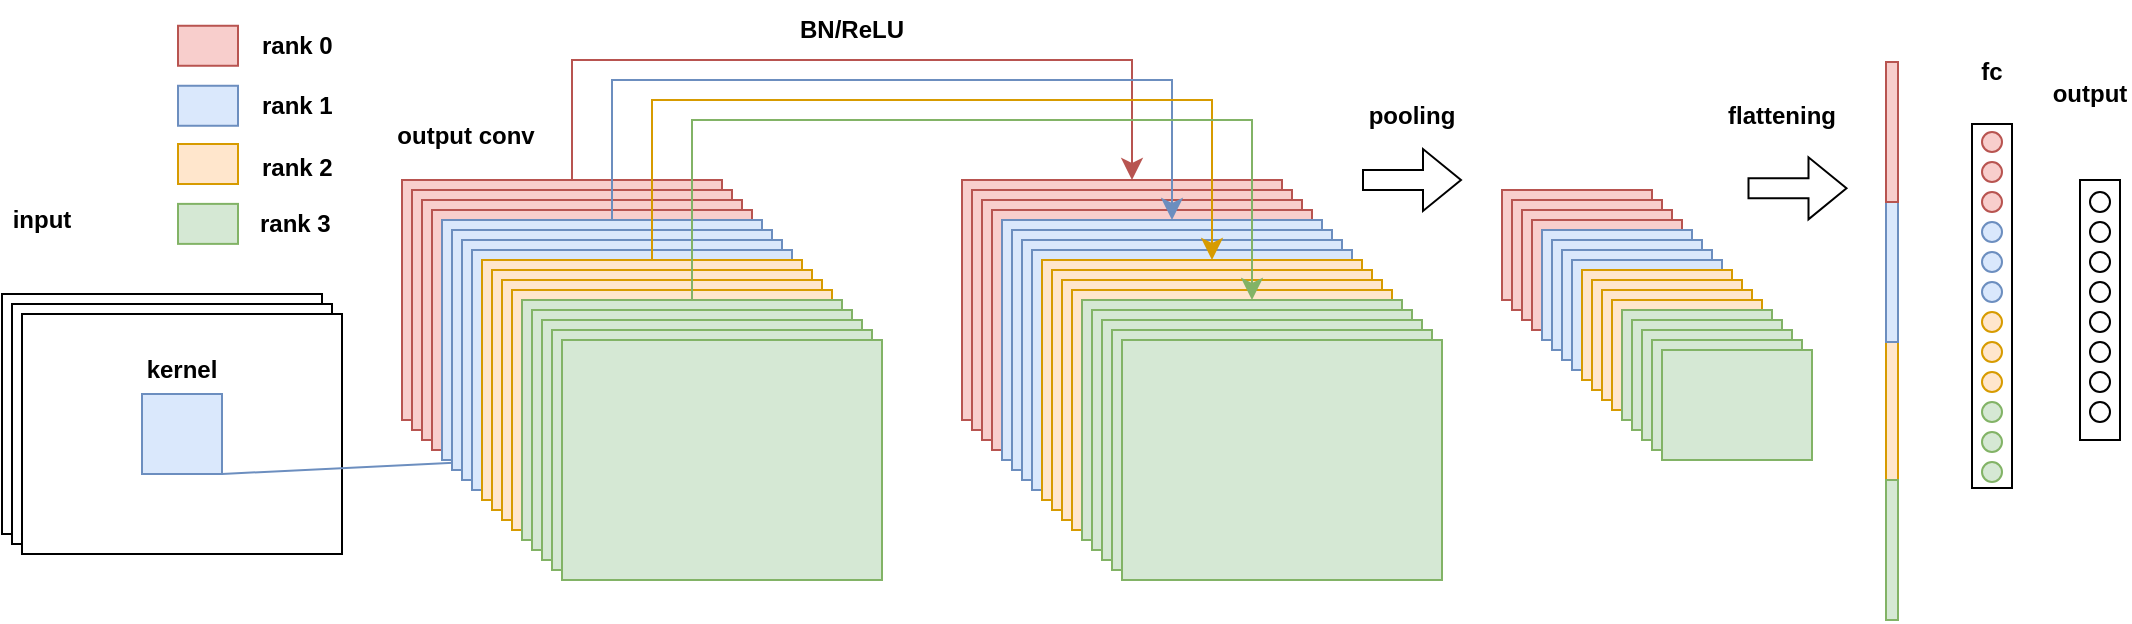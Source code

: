 <mxfile version="21.7.5" type="device">
  <diagram id="QJjx0-fPxzvcmYibJWj1" name="Page-1">
    <mxGraphModel dx="2026" dy="891" grid="1" gridSize="10" guides="1" tooltips="1" connect="1" arrows="1" fold="1" page="1" pageScale="1" pageWidth="827" pageHeight="583" math="0" shadow="0">
      <root>
        <mxCell id="0" />
        <mxCell id="1" parent="0" />
        <mxCell id="W2sZAfdM7DxVgBCfhYmm-91" value="" style="rounded=0;whiteSpace=wrap;html=1;" parent="1" vertex="1">
          <mxGeometry x="426" y="204" width="20" height="182" as="geometry" />
        </mxCell>
        <mxCell id="W2sZAfdM7DxVgBCfhYmm-24" value="" style="verticalLabelPosition=bottom;verticalAlign=top;html=1;shape=mxgraph.basic.layered_rect;dx=10;outlineConnect=0;whiteSpace=wrap;direction=west;" parent="1" vertex="1">
          <mxGeometry x="-559" y="289" width="170" height="130" as="geometry" />
        </mxCell>
        <mxCell id="W2sZAfdM7DxVgBCfhYmm-19" value="" style="rounded=0;whiteSpace=wrap;html=1;" parent="1" vertex="1">
          <mxGeometry x="-236.25" y="339" width="14.5" height="15" as="geometry" />
        </mxCell>
        <mxCell id="W2sZAfdM7DxVgBCfhYmm-12" value="" style="rounded=0;whiteSpace=wrap;html=1;" parent="1" vertex="1">
          <mxGeometry x="-220" y="314" width="20" height="20" as="geometry" />
        </mxCell>
        <mxCell id="4f-DMQIj-ya-iA7LCkDa-31" value="&lt;b&gt;input&lt;/b&gt;" style="text;html=1;strokeColor=none;fillColor=none;align=center;verticalAlign=middle;whiteSpace=wrap;rounded=0;" parent="1" vertex="1">
          <mxGeometry x="-559" y="237" width="40" height="30" as="geometry" />
        </mxCell>
        <mxCell id="4f-DMQIj-ya-iA7LCkDa-50" value="rank 0" style="text;html=1;strokeColor=none;fillColor=none;align=left;verticalAlign=middle;whiteSpace=wrap;rounded=0;fontStyle=1" parent="1" vertex="1">
          <mxGeometry x="-431" y="153" width="56" height="23.88" as="geometry" />
        </mxCell>
        <mxCell id="4f-DMQIj-ya-iA7LCkDa-51" value="rank 1&amp;nbsp;" style="text;html=1;strokeColor=none;fillColor=none;align=left;verticalAlign=middle;whiteSpace=wrap;rounded=0;fontStyle=1" parent="1" vertex="1">
          <mxGeometry x="-431" y="183" width="56" height="23.88" as="geometry" />
        </mxCell>
        <mxCell id="4f-DMQIj-ya-iA7LCkDa-52" value="rank 2" style="text;html=1;strokeColor=none;fillColor=none;align=left;verticalAlign=middle;whiteSpace=wrap;rounded=0;fontStyle=1" parent="1" vertex="1">
          <mxGeometry x="-431" y="214.06" width="56" height="23.88" as="geometry" />
        </mxCell>
        <mxCell id="4f-DMQIj-ya-iA7LCkDa-53" value="rank 3" style="text;html=1;strokeColor=none;fillColor=none;align=left;verticalAlign=middle;whiteSpace=wrap;rounded=0;fontStyle=1" parent="1" vertex="1">
          <mxGeometry x="-432" y="242.06" width="57" height="23.88" as="geometry" />
        </mxCell>
        <mxCell id="W2sZAfdM7DxVgBCfhYmm-6" value="" style="verticalLabelPosition=bottom;verticalAlign=top;html=1;shape=mxgraph.basic.layered_rect;dx=10;outlineConnect=0;whiteSpace=wrap;direction=west;fillColor=#f8cecc;strokeColor=#b85450;" parent="1" vertex="1">
          <mxGeometry x="-359" y="232" width="170" height="130" as="geometry" />
        </mxCell>
        <mxCell id="W2sZAfdM7DxVgBCfhYmm-13" value="" style="rounded=0;whiteSpace=wrap;html=1;fillColor=#dae8fc;strokeColor=#6c8ebf;" parent="1" vertex="1">
          <mxGeometry x="-489" y="339" width="40" height="40" as="geometry" />
        </mxCell>
        <mxCell id="W2sZAfdM7DxVgBCfhYmm-23" value="" style="endArrow=none;html=1;rounded=0;exitX=1;exitY=1;exitDx=0;exitDy=0;fillColor=#dae8fc;strokeColor=#6c8ebf;" parent="1" source="W2sZAfdM7DxVgBCfhYmm-13" target="W2sZAfdM7DxVgBCfhYmm-33" edge="1">
          <mxGeometry width="50" height="50" relative="1" as="geometry">
            <mxPoint x="-234.25" y="467" as="sourcePoint" />
            <mxPoint x="-309" y="474" as="targetPoint" />
          </mxGeometry>
        </mxCell>
        <mxCell id="W2sZAfdM7DxVgBCfhYmm-25" value="&lt;b&gt;kernel&lt;/b&gt;" style="text;html=1;strokeColor=none;fillColor=none;align=center;verticalAlign=middle;whiteSpace=wrap;rounded=0;" parent="1" vertex="1">
          <mxGeometry x="-489" y="312" width="40" height="30" as="geometry" />
        </mxCell>
        <mxCell id="W2sZAfdM7DxVgBCfhYmm-27" value="" style="verticalLabelPosition=bottom;verticalAlign=top;html=1;shape=mxgraph.basic.layered_rect;dx=10;outlineConnect=0;whiteSpace=wrap;direction=west;fillColor=#f8cecc;strokeColor=#b85450;" parent="1" vertex="1">
          <mxGeometry x="-349" y="242" width="170" height="130" as="geometry" />
        </mxCell>
        <mxCell id="W2sZAfdM7DxVgBCfhYmm-28" value="" style="verticalLabelPosition=bottom;verticalAlign=top;html=1;shape=mxgraph.basic.layered_rect;dx=10;outlineConnect=0;whiteSpace=wrap;direction=west;fillColor=#dae8fc;strokeColor=#6c8ebf;" parent="1" vertex="1">
          <mxGeometry x="-339" y="252" width="170" height="130" as="geometry" />
        </mxCell>
        <mxCell id="W2sZAfdM7DxVgBCfhYmm-29" value="" style="verticalLabelPosition=bottom;verticalAlign=top;html=1;shape=mxgraph.basic.layered_rect;dx=10;outlineConnect=0;whiteSpace=wrap;direction=west;fillColor=#dae8fc;strokeColor=#6c8ebf;" parent="1" vertex="1">
          <mxGeometry x="-329" y="262" width="170" height="130" as="geometry" />
        </mxCell>
        <mxCell id="W2sZAfdM7DxVgBCfhYmm-30" value="" style="verticalLabelPosition=bottom;verticalAlign=top;html=1;shape=mxgraph.basic.layered_rect;dx=10;outlineConnect=0;whiteSpace=wrap;direction=west;fillColor=#ffe6cc;strokeColor=#d79b00;" parent="1" vertex="1">
          <mxGeometry x="-319" y="272" width="170" height="130" as="geometry" />
        </mxCell>
        <mxCell id="W2sZAfdM7DxVgBCfhYmm-31" value="" style="verticalLabelPosition=bottom;verticalAlign=top;html=1;shape=mxgraph.basic.layered_rect;dx=10;outlineConnect=0;whiteSpace=wrap;direction=west;fillColor=#ffe6cc;strokeColor=#d79b00;" parent="1" vertex="1">
          <mxGeometry x="-309" y="282" width="170" height="130" as="geometry" />
        </mxCell>
        <mxCell id="W2sZAfdM7DxVgBCfhYmm-32" value="" style="verticalLabelPosition=bottom;verticalAlign=top;html=1;shape=mxgraph.basic.layered_rect;dx=10;outlineConnect=0;whiteSpace=wrap;direction=west;fillColor=#d5e8d4;strokeColor=#82b366;" parent="1" vertex="1">
          <mxGeometry x="-299" y="292" width="170" height="130" as="geometry" />
        </mxCell>
        <mxCell id="W2sZAfdM7DxVgBCfhYmm-33" value="" style="verticalLabelPosition=bottom;verticalAlign=top;html=1;shape=mxgraph.basic.layered_rect;dx=10;outlineConnect=0;whiteSpace=wrap;direction=west;fillColor=#d5e8d4;strokeColor=#82b366;" parent="1" vertex="1">
          <mxGeometry x="-289" y="302" width="170" height="130" as="geometry" />
        </mxCell>
        <mxCell id="W2sZAfdM7DxVgBCfhYmm-36" value="&lt;b&gt;output conv&lt;/b&gt;" style="text;html=1;strokeColor=none;fillColor=none;align=center;verticalAlign=middle;whiteSpace=wrap;rounded=0;" parent="1" vertex="1">
          <mxGeometry x="-372" y="195" width="90" height="30" as="geometry" />
        </mxCell>
        <mxCell id="W2sZAfdM7DxVgBCfhYmm-38" value="" style="rounded=0;whiteSpace=wrap;html=1;" parent="1" vertex="1">
          <mxGeometry x="43.75" y="339" width="14.5" height="15" as="geometry" />
        </mxCell>
        <mxCell id="W2sZAfdM7DxVgBCfhYmm-39" value="" style="rounded=0;whiteSpace=wrap;html=1;" parent="1" vertex="1">
          <mxGeometry x="60" y="314" width="20" height="20" as="geometry" />
        </mxCell>
        <mxCell id="W2sZAfdM7DxVgBCfhYmm-40" value="" style="verticalLabelPosition=bottom;verticalAlign=top;html=1;shape=mxgraph.basic.layered_rect;dx=10;outlineConnect=0;whiteSpace=wrap;direction=west;fillColor=#f8cecc;strokeColor=#b85450;" parent="1" vertex="1">
          <mxGeometry x="-79" y="232" width="170" height="130" as="geometry" />
        </mxCell>
        <mxCell id="W2sZAfdM7DxVgBCfhYmm-41" value="" style="verticalLabelPosition=bottom;verticalAlign=top;html=1;shape=mxgraph.basic.layered_rect;dx=10;outlineConnect=0;whiteSpace=wrap;direction=west;fillColor=#f8cecc;strokeColor=#b85450;" parent="1" vertex="1">
          <mxGeometry x="-69" y="242" width="170" height="130" as="geometry" />
        </mxCell>
        <mxCell id="W2sZAfdM7DxVgBCfhYmm-42" value="" style="verticalLabelPosition=bottom;verticalAlign=top;html=1;shape=mxgraph.basic.layered_rect;dx=10;outlineConnect=0;whiteSpace=wrap;direction=west;fillColor=#dae8fc;strokeColor=#6c8ebf;" parent="1" vertex="1">
          <mxGeometry x="-59" y="252" width="170" height="130" as="geometry" />
        </mxCell>
        <mxCell id="W2sZAfdM7DxVgBCfhYmm-43" value="" style="verticalLabelPosition=bottom;verticalAlign=top;html=1;shape=mxgraph.basic.layered_rect;dx=10;outlineConnect=0;whiteSpace=wrap;direction=west;fillColor=#dae8fc;strokeColor=#6c8ebf;" parent="1" vertex="1">
          <mxGeometry x="-49" y="262" width="170" height="130" as="geometry" />
        </mxCell>
        <mxCell id="W2sZAfdM7DxVgBCfhYmm-44" value="" style="verticalLabelPosition=bottom;verticalAlign=top;html=1;shape=mxgraph.basic.layered_rect;dx=10;outlineConnect=0;whiteSpace=wrap;direction=west;fillColor=#ffe6cc;strokeColor=#d79b00;" parent="1" vertex="1">
          <mxGeometry x="-39" y="272" width="170" height="130" as="geometry" />
        </mxCell>
        <mxCell id="W2sZAfdM7DxVgBCfhYmm-45" value="" style="verticalLabelPosition=bottom;verticalAlign=top;html=1;shape=mxgraph.basic.layered_rect;dx=10;outlineConnect=0;whiteSpace=wrap;direction=west;fillColor=#ffe6cc;strokeColor=#d79b00;" parent="1" vertex="1">
          <mxGeometry x="-29" y="282" width="170" height="130" as="geometry" />
        </mxCell>
        <mxCell id="W2sZAfdM7DxVgBCfhYmm-46" value="" style="verticalLabelPosition=bottom;verticalAlign=top;html=1;shape=mxgraph.basic.layered_rect;dx=10;outlineConnect=0;whiteSpace=wrap;direction=west;fillColor=#d5e8d4;strokeColor=#82b366;" parent="1" vertex="1">
          <mxGeometry x="-19" y="292" width="170" height="130" as="geometry" />
        </mxCell>
        <mxCell id="W2sZAfdM7DxVgBCfhYmm-47" value="" style="verticalLabelPosition=bottom;verticalAlign=top;html=1;shape=mxgraph.basic.layered_rect;dx=10;outlineConnect=0;whiteSpace=wrap;direction=west;fillColor=#d5e8d4;strokeColor=#82b366;" parent="1" vertex="1">
          <mxGeometry x="-9" y="302" width="170" height="130" as="geometry" />
        </mxCell>
        <mxCell id="W2sZAfdM7DxVgBCfhYmm-52" value="" style="edgeStyle=elbowEdgeStyle;elbow=horizontal;endArrow=classic;html=1;curved=0;rounded=0;endSize=8;startSize=8;fillColor=#f8cecc;strokeColor=#b85450;" parent="1" source="W2sZAfdM7DxVgBCfhYmm-6" target="W2sZAfdM7DxVgBCfhYmm-40" edge="1">
          <mxGeometry width="50" height="50" relative="1" as="geometry">
            <mxPoint x="-59" y="282" as="sourcePoint" />
            <mxPoint x="-9" y="232" as="targetPoint" />
            <Array as="points">
              <mxPoint x="-119" y="172" />
            </Array>
          </mxGeometry>
        </mxCell>
        <mxCell id="W2sZAfdM7DxVgBCfhYmm-53" value="" style="edgeStyle=elbowEdgeStyle;elbow=horizontal;endArrow=classic;html=1;curved=0;rounded=0;endSize=8;startSize=8;fillColor=#dae8fc;strokeColor=#6c8ebf;" parent="1" source="W2sZAfdM7DxVgBCfhYmm-28" target="W2sZAfdM7DxVgBCfhYmm-42" edge="1">
          <mxGeometry width="50" height="50" relative="1" as="geometry">
            <mxPoint x="-264" y="242" as="sourcePoint" />
            <mxPoint x="16" y="242" as="targetPoint" />
            <Array as="points">
              <mxPoint x="-109" y="182" />
            </Array>
          </mxGeometry>
        </mxCell>
        <mxCell id="W2sZAfdM7DxVgBCfhYmm-54" value="" style="edgeStyle=elbowEdgeStyle;elbow=horizontal;endArrow=classic;html=1;curved=0;rounded=0;endSize=8;startSize=8;fillColor=#ffe6cc;strokeColor=#d79b00;" parent="1" source="W2sZAfdM7DxVgBCfhYmm-30" target="W2sZAfdM7DxVgBCfhYmm-44" edge="1">
          <mxGeometry width="50" height="50" relative="1" as="geometry">
            <mxPoint x="-244" y="262" as="sourcePoint" />
            <mxPoint x="36" y="262" as="targetPoint" />
            <Array as="points">
              <mxPoint x="-99" y="192" />
            </Array>
          </mxGeometry>
        </mxCell>
        <mxCell id="W2sZAfdM7DxVgBCfhYmm-55" value="" style="edgeStyle=elbowEdgeStyle;elbow=horizontal;endArrow=classic;html=1;curved=0;rounded=0;endSize=8;startSize=8;fillColor=#d5e8d4;strokeColor=#82b366;" parent="1" source="W2sZAfdM7DxVgBCfhYmm-32" target="W2sZAfdM7DxVgBCfhYmm-46" edge="1">
          <mxGeometry width="50" height="50" relative="1" as="geometry">
            <mxPoint x="-224" y="282" as="sourcePoint" />
            <mxPoint x="56" y="282" as="targetPoint" />
            <Array as="points">
              <mxPoint x="-89" y="202" />
            </Array>
          </mxGeometry>
        </mxCell>
        <mxCell id="W2sZAfdM7DxVgBCfhYmm-56" value="&lt;b&gt;BN/ReLU&lt;/b&gt;" style="text;html=1;strokeColor=none;fillColor=none;align=center;verticalAlign=middle;whiteSpace=wrap;rounded=0;" parent="1" vertex="1">
          <mxGeometry x="-179" y="142.06" width="90" height="30" as="geometry" />
        </mxCell>
        <mxCell id="W2sZAfdM7DxVgBCfhYmm-57" value="" style="rounded=0;whiteSpace=wrap;html=1;" parent="1" vertex="1">
          <mxGeometry x="313.75" y="344" width="14.5" height="15" as="geometry" />
        </mxCell>
        <mxCell id="W2sZAfdM7DxVgBCfhYmm-59" value="" style="verticalLabelPosition=bottom;verticalAlign=top;html=1;shape=mxgraph.basic.layered_rect;dx=10;outlineConnect=0;whiteSpace=wrap;direction=west;fillColor=#f8cecc;strokeColor=#b85450;" parent="1" vertex="1">
          <mxGeometry x="191" y="237" width="85" height="65" as="geometry" />
        </mxCell>
        <mxCell id="W2sZAfdM7DxVgBCfhYmm-60" value="" style="verticalLabelPosition=bottom;verticalAlign=top;html=1;shape=mxgraph.basic.layered_rect;dx=10;outlineConnect=0;whiteSpace=wrap;direction=west;fillColor=#f8cecc;strokeColor=#b85450;" parent="1" vertex="1">
          <mxGeometry x="201" y="247" width="85" height="65" as="geometry" />
        </mxCell>
        <mxCell id="W2sZAfdM7DxVgBCfhYmm-61" value="" style="verticalLabelPosition=bottom;verticalAlign=top;html=1;shape=mxgraph.basic.layered_rect;dx=10;outlineConnect=0;whiteSpace=wrap;direction=west;fillColor=#dae8fc;strokeColor=#6c8ebf;" parent="1" vertex="1">
          <mxGeometry x="211" y="257" width="85" height="65" as="geometry" />
        </mxCell>
        <mxCell id="W2sZAfdM7DxVgBCfhYmm-62" value="" style="verticalLabelPosition=bottom;verticalAlign=top;html=1;shape=mxgraph.basic.layered_rect;dx=10;outlineConnect=0;whiteSpace=wrap;direction=west;fillColor=#dae8fc;strokeColor=#6c8ebf;" parent="1" vertex="1">
          <mxGeometry x="221" y="267" width="85" height="65" as="geometry" />
        </mxCell>
        <mxCell id="W2sZAfdM7DxVgBCfhYmm-63" value="" style="verticalLabelPosition=bottom;verticalAlign=top;html=1;shape=mxgraph.basic.layered_rect;dx=10;outlineConnect=0;whiteSpace=wrap;direction=west;fillColor=#ffe6cc;strokeColor=#d79b00;" parent="1" vertex="1">
          <mxGeometry x="231" y="277" width="85" height="65" as="geometry" />
        </mxCell>
        <mxCell id="W2sZAfdM7DxVgBCfhYmm-64" value="" style="verticalLabelPosition=bottom;verticalAlign=top;html=1;shape=mxgraph.basic.layered_rect;dx=10;outlineConnect=0;whiteSpace=wrap;direction=west;fillColor=#ffe6cc;strokeColor=#d79b00;" parent="1" vertex="1">
          <mxGeometry x="241" y="287" width="85" height="65" as="geometry" />
        </mxCell>
        <mxCell id="W2sZAfdM7DxVgBCfhYmm-65" value="" style="verticalLabelPosition=bottom;verticalAlign=top;html=1;shape=mxgraph.basic.layered_rect;dx=10;outlineConnect=0;whiteSpace=wrap;direction=west;fillColor=#d5e8d4;strokeColor=#82b366;" parent="1" vertex="1">
          <mxGeometry x="251" y="297" width="85" height="65" as="geometry" />
        </mxCell>
        <mxCell id="W2sZAfdM7DxVgBCfhYmm-66" value="" style="verticalLabelPosition=bottom;verticalAlign=top;html=1;shape=mxgraph.basic.layered_rect;dx=10;outlineConnect=0;whiteSpace=wrap;direction=west;fillColor=#d5e8d4;strokeColor=#82b366;" parent="1" vertex="1">
          <mxGeometry x="261" y="307" width="85" height="65" as="geometry" />
        </mxCell>
        <mxCell id="W2sZAfdM7DxVgBCfhYmm-67" value="&lt;b&gt;pooling&lt;/b&gt;" style="text;html=1;strokeColor=none;fillColor=none;align=center;verticalAlign=middle;whiteSpace=wrap;rounded=0;" parent="1" vertex="1">
          <mxGeometry x="101" y="184.94" width="90" height="30" as="geometry" />
        </mxCell>
        <mxCell id="W2sZAfdM7DxVgBCfhYmm-68" value="" style="shape=flexArrow;endArrow=classic;html=1;rounded=0;" parent="1" edge="1">
          <mxGeometry width="50" height="50" relative="1" as="geometry">
            <mxPoint x="121" y="232.0" as="sourcePoint" />
            <mxPoint x="171" y="232.0" as="targetPoint" />
          </mxGeometry>
        </mxCell>
        <mxCell id="W2sZAfdM7DxVgBCfhYmm-69" value="" style="shape=flexArrow;endArrow=classic;html=1;rounded=0;" parent="1" edge="1">
          <mxGeometry width="50" height="50" relative="1" as="geometry">
            <mxPoint x="313.75" y="236.17" as="sourcePoint" />
            <mxPoint x="363.75" y="236.17" as="targetPoint" />
          </mxGeometry>
        </mxCell>
        <mxCell id="W2sZAfdM7DxVgBCfhYmm-70" value="&lt;b&gt;flattening&lt;/b&gt;" style="text;html=1;strokeColor=none;fillColor=none;align=center;verticalAlign=middle;whiteSpace=wrap;rounded=0;" parent="1" vertex="1">
          <mxGeometry x="286" y="184.94" width="90" height="30" as="geometry" />
        </mxCell>
        <mxCell id="W2sZAfdM7DxVgBCfhYmm-71" value="" style="rounded=0;whiteSpace=wrap;html=1;fillColor=#ffe6cc;strokeColor=#d79b00;" parent="1" vertex="1">
          <mxGeometry x="383" y="312" width="6" height="70" as="geometry" />
        </mxCell>
        <mxCell id="W2sZAfdM7DxVgBCfhYmm-72" value="" style="rounded=0;whiteSpace=wrap;html=1;fillColor=#dae8fc;strokeColor=#6c8ebf;" parent="1" vertex="1">
          <mxGeometry x="383" y="243" width="6" height="70" as="geometry" />
        </mxCell>
        <mxCell id="W2sZAfdM7DxVgBCfhYmm-73" value="" style="rounded=0;whiteSpace=wrap;html=1;fillColor=#f8cecc;strokeColor=#b85450;" parent="1" vertex="1">
          <mxGeometry x="383" y="173" width="6" height="70" as="geometry" />
        </mxCell>
        <mxCell id="W2sZAfdM7DxVgBCfhYmm-74" value="" style="rounded=0;whiteSpace=wrap;html=1;fillColor=#d5e8d4;strokeColor=#82b366;" parent="1" vertex="1">
          <mxGeometry x="383" y="382" width="6" height="70" as="geometry" />
        </mxCell>
        <mxCell id="W2sZAfdM7DxVgBCfhYmm-75" value="" style="rounded=0;whiteSpace=wrap;html=1;fillColor=#f8cecc;strokeColor=#b85450;" parent="1" vertex="1">
          <mxGeometry x="-471" y="154.88" width="30" height="20" as="geometry" />
        </mxCell>
        <mxCell id="W2sZAfdM7DxVgBCfhYmm-76" value="" style="rounded=0;whiteSpace=wrap;html=1;fillColor=#dae8fc;strokeColor=#6c8ebf;" parent="1" vertex="1">
          <mxGeometry x="-471" y="184.88" width="30" height="20" as="geometry" />
        </mxCell>
        <mxCell id="W2sZAfdM7DxVgBCfhYmm-77" value="" style="rounded=0;whiteSpace=wrap;html=1;fillColor=#ffe6cc;strokeColor=#d79b00;" parent="1" vertex="1">
          <mxGeometry x="-471" y="214" width="30" height="20" as="geometry" />
        </mxCell>
        <mxCell id="W2sZAfdM7DxVgBCfhYmm-78" value="" style="rounded=0;whiteSpace=wrap;html=1;fillColor=#d5e8d4;strokeColor=#82b366;" parent="1" vertex="1">
          <mxGeometry x="-471" y="243.94" width="30" height="20" as="geometry" />
        </mxCell>
        <mxCell id="W2sZAfdM7DxVgBCfhYmm-79" value="" style="ellipse;whiteSpace=wrap;html=1;aspect=fixed;fillColor=#f8cecc;strokeColor=#b85450;" parent="1" vertex="1">
          <mxGeometry x="431" y="208" width="10" height="10" as="geometry" />
        </mxCell>
        <mxCell id="W2sZAfdM7DxVgBCfhYmm-80" value="" style="ellipse;whiteSpace=wrap;html=1;aspect=fixed;fillColor=#f8cecc;strokeColor=#b85450;" parent="1" vertex="1">
          <mxGeometry x="431" y="223" width="10" height="10" as="geometry" />
        </mxCell>
        <mxCell id="W2sZAfdM7DxVgBCfhYmm-81" value="" style="ellipse;whiteSpace=wrap;html=1;aspect=fixed;fillColor=#f8cecc;strokeColor=#b85450;" parent="1" vertex="1">
          <mxGeometry x="431" y="238" width="10" height="10" as="geometry" />
        </mxCell>
        <mxCell id="W2sZAfdM7DxVgBCfhYmm-82" value="" style="ellipse;whiteSpace=wrap;html=1;aspect=fixed;fillColor=#dae8fc;strokeColor=#6c8ebf;" parent="1" vertex="1">
          <mxGeometry x="431" y="253" width="10" height="10" as="geometry" />
        </mxCell>
        <mxCell id="W2sZAfdM7DxVgBCfhYmm-83" value="" style="ellipse;whiteSpace=wrap;html=1;aspect=fixed;fillColor=#dae8fc;strokeColor=#6c8ebf;" parent="1" vertex="1">
          <mxGeometry x="431" y="268" width="10" height="10" as="geometry" />
        </mxCell>
        <mxCell id="W2sZAfdM7DxVgBCfhYmm-84" value="" style="ellipse;whiteSpace=wrap;html=1;aspect=fixed;fillColor=#dae8fc;strokeColor=#6c8ebf;" parent="1" vertex="1">
          <mxGeometry x="431" y="283" width="10" height="10" as="geometry" />
        </mxCell>
        <mxCell id="W2sZAfdM7DxVgBCfhYmm-85" value="" style="ellipse;whiteSpace=wrap;html=1;aspect=fixed;fillColor=#ffe6cc;strokeColor=#d79b00;" parent="1" vertex="1">
          <mxGeometry x="431" y="298" width="10" height="10" as="geometry" />
        </mxCell>
        <mxCell id="W2sZAfdM7DxVgBCfhYmm-86" value="" style="ellipse;whiteSpace=wrap;html=1;aspect=fixed;fillColor=#ffe6cc;strokeColor=#d79b00;" parent="1" vertex="1">
          <mxGeometry x="431" y="313" width="10" height="10" as="geometry" />
        </mxCell>
        <mxCell id="W2sZAfdM7DxVgBCfhYmm-87" value="" style="ellipse;whiteSpace=wrap;html=1;aspect=fixed;fillColor=#ffe6cc;strokeColor=#d79b00;" parent="1" vertex="1">
          <mxGeometry x="431" y="328" width="10" height="10" as="geometry" />
        </mxCell>
        <mxCell id="W2sZAfdM7DxVgBCfhYmm-88" value="" style="ellipse;whiteSpace=wrap;html=1;aspect=fixed;fillColor=#d5e8d4;strokeColor=#82b366;" parent="1" vertex="1">
          <mxGeometry x="431" y="343" width="10" height="10" as="geometry" />
        </mxCell>
        <mxCell id="W2sZAfdM7DxVgBCfhYmm-89" value="" style="ellipse;whiteSpace=wrap;html=1;aspect=fixed;fillColor=#d5e8d4;strokeColor=#82b366;" parent="1" vertex="1">
          <mxGeometry x="431" y="358" width="10" height="10" as="geometry" />
        </mxCell>
        <mxCell id="W2sZAfdM7DxVgBCfhYmm-90" value="" style="ellipse;whiteSpace=wrap;html=1;aspect=fixed;fillColor=#d5e8d4;strokeColor=#82b366;" parent="1" vertex="1">
          <mxGeometry x="431" y="373" width="10" height="10" as="geometry" />
        </mxCell>
        <mxCell id="W2sZAfdM7DxVgBCfhYmm-92" value="&lt;b&gt;fc&lt;/b&gt;" style="text;html=1;strokeColor=none;fillColor=none;align=center;verticalAlign=middle;whiteSpace=wrap;rounded=0;" parent="1" vertex="1">
          <mxGeometry x="416" y="162.94" width="40" height="30" as="geometry" />
        </mxCell>
        <mxCell id="W2sZAfdM7DxVgBCfhYmm-94" value="" style="rounded=0;whiteSpace=wrap;html=1;" parent="1" vertex="1">
          <mxGeometry x="480" y="232" width="20" height="130" as="geometry" />
        </mxCell>
        <mxCell id="W2sZAfdM7DxVgBCfhYmm-97" value="" style="ellipse;whiteSpace=wrap;html=1;aspect=fixed;" parent="1" vertex="1">
          <mxGeometry x="485" y="238" width="10" height="10" as="geometry" />
        </mxCell>
        <mxCell id="W2sZAfdM7DxVgBCfhYmm-98" value="" style="ellipse;whiteSpace=wrap;html=1;aspect=fixed;" parent="1" vertex="1">
          <mxGeometry x="485" y="253" width="10" height="10" as="geometry" />
        </mxCell>
        <mxCell id="W2sZAfdM7DxVgBCfhYmm-99" value="" style="ellipse;whiteSpace=wrap;html=1;aspect=fixed;" parent="1" vertex="1">
          <mxGeometry x="485" y="268" width="10" height="10" as="geometry" />
        </mxCell>
        <mxCell id="W2sZAfdM7DxVgBCfhYmm-100" value="" style="ellipse;whiteSpace=wrap;html=1;aspect=fixed;" parent="1" vertex="1">
          <mxGeometry x="485" y="283" width="10" height="10" as="geometry" />
        </mxCell>
        <mxCell id="W2sZAfdM7DxVgBCfhYmm-101" value="" style="ellipse;whiteSpace=wrap;html=1;aspect=fixed;" parent="1" vertex="1">
          <mxGeometry x="485" y="298" width="10" height="10" as="geometry" />
        </mxCell>
        <mxCell id="W2sZAfdM7DxVgBCfhYmm-102" value="" style="ellipse;whiteSpace=wrap;html=1;aspect=fixed;" parent="1" vertex="1">
          <mxGeometry x="485" y="313" width="10" height="10" as="geometry" />
        </mxCell>
        <mxCell id="W2sZAfdM7DxVgBCfhYmm-103" value="" style="ellipse;whiteSpace=wrap;html=1;aspect=fixed;" parent="1" vertex="1">
          <mxGeometry x="485" y="328" width="10" height="10" as="geometry" />
        </mxCell>
        <mxCell id="W2sZAfdM7DxVgBCfhYmm-104" value="" style="ellipse;whiteSpace=wrap;html=1;aspect=fixed;" parent="1" vertex="1">
          <mxGeometry x="485" y="343" width="10" height="10" as="geometry" />
        </mxCell>
        <mxCell id="W2sZAfdM7DxVgBCfhYmm-107" value="&lt;b&gt;output&lt;/b&gt;" style="text;html=1;strokeColor=none;fillColor=none;align=center;verticalAlign=middle;whiteSpace=wrap;rounded=0;" parent="1" vertex="1">
          <mxGeometry x="465" y="173.94" width="40" height="30" as="geometry" />
        </mxCell>
      </root>
    </mxGraphModel>
  </diagram>
</mxfile>
